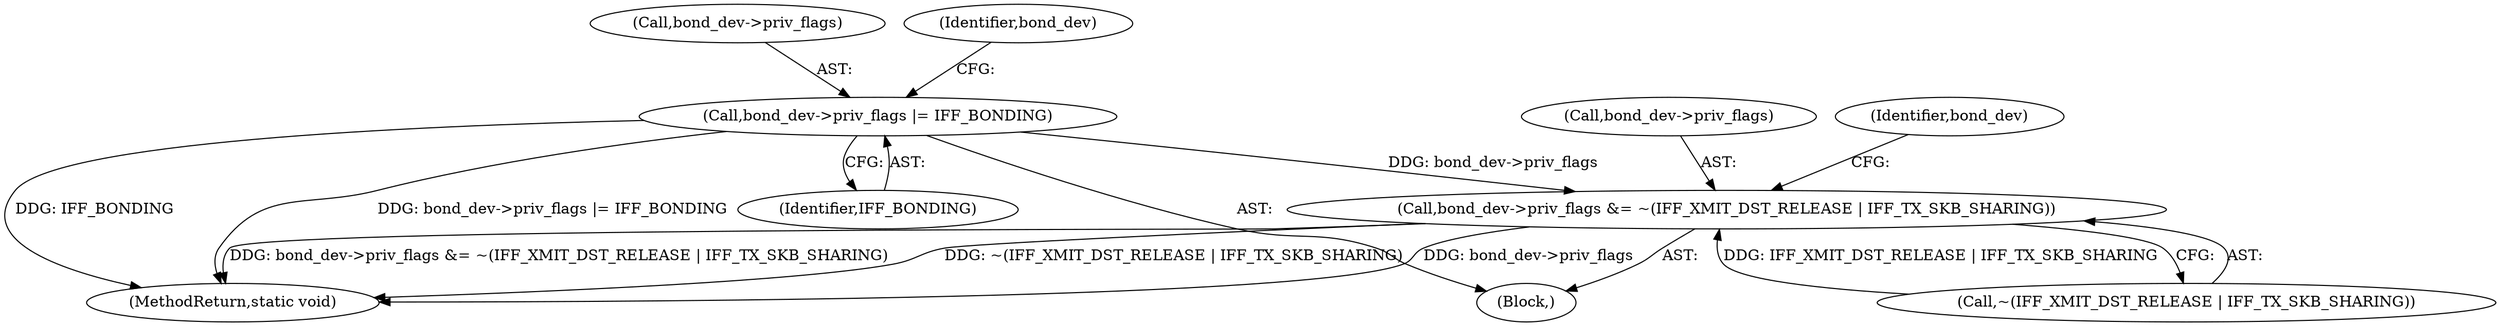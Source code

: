 digraph "0_linux_550fd08c2cebad61c548def135f67aba284c6162_1@pointer" {
"1000178" [label="(Call,bond_dev->priv_flags |= IFF_BONDING)"];
"1000183" [label="(Call,bond_dev->priv_flags &= ~(IFF_XMIT_DST_RELEASE | IFF_TX_SKB_SHARING))"];
"1000179" [label="(Call,bond_dev->priv_flags)"];
"1000227" [label="(MethodReturn,static void)"];
"1000184" [label="(Call,bond_dev->priv_flags)"];
"1000185" [label="(Identifier,bond_dev)"];
"1000183" [label="(Call,bond_dev->priv_flags &= ~(IFF_XMIT_DST_RELEASE | IFF_TX_SKB_SHARING))"];
"1000193" [label="(Identifier,bond_dev)"];
"1000187" [label="(Call,~(IFF_XMIT_DST_RELEASE | IFF_TX_SKB_SHARING))"];
"1000182" [label="(Identifier,IFF_BONDING)"];
"1000109" [label="(Block,)"];
"1000178" [label="(Call,bond_dev->priv_flags |= IFF_BONDING)"];
"1000178" -> "1000109"  [label="AST: "];
"1000178" -> "1000182"  [label="CFG: "];
"1000179" -> "1000178"  [label="AST: "];
"1000182" -> "1000178"  [label="AST: "];
"1000185" -> "1000178"  [label="CFG: "];
"1000178" -> "1000227"  [label="DDG: IFF_BONDING"];
"1000178" -> "1000227"  [label="DDG: bond_dev->priv_flags |= IFF_BONDING"];
"1000178" -> "1000183"  [label="DDG: bond_dev->priv_flags"];
"1000183" -> "1000109"  [label="AST: "];
"1000183" -> "1000187"  [label="CFG: "];
"1000184" -> "1000183"  [label="AST: "];
"1000187" -> "1000183"  [label="AST: "];
"1000193" -> "1000183"  [label="CFG: "];
"1000183" -> "1000227"  [label="DDG: ~(IFF_XMIT_DST_RELEASE | IFF_TX_SKB_SHARING)"];
"1000183" -> "1000227"  [label="DDG: bond_dev->priv_flags"];
"1000183" -> "1000227"  [label="DDG: bond_dev->priv_flags &= ~(IFF_XMIT_DST_RELEASE | IFF_TX_SKB_SHARING)"];
"1000187" -> "1000183"  [label="DDG: IFF_XMIT_DST_RELEASE | IFF_TX_SKB_SHARING"];
}
